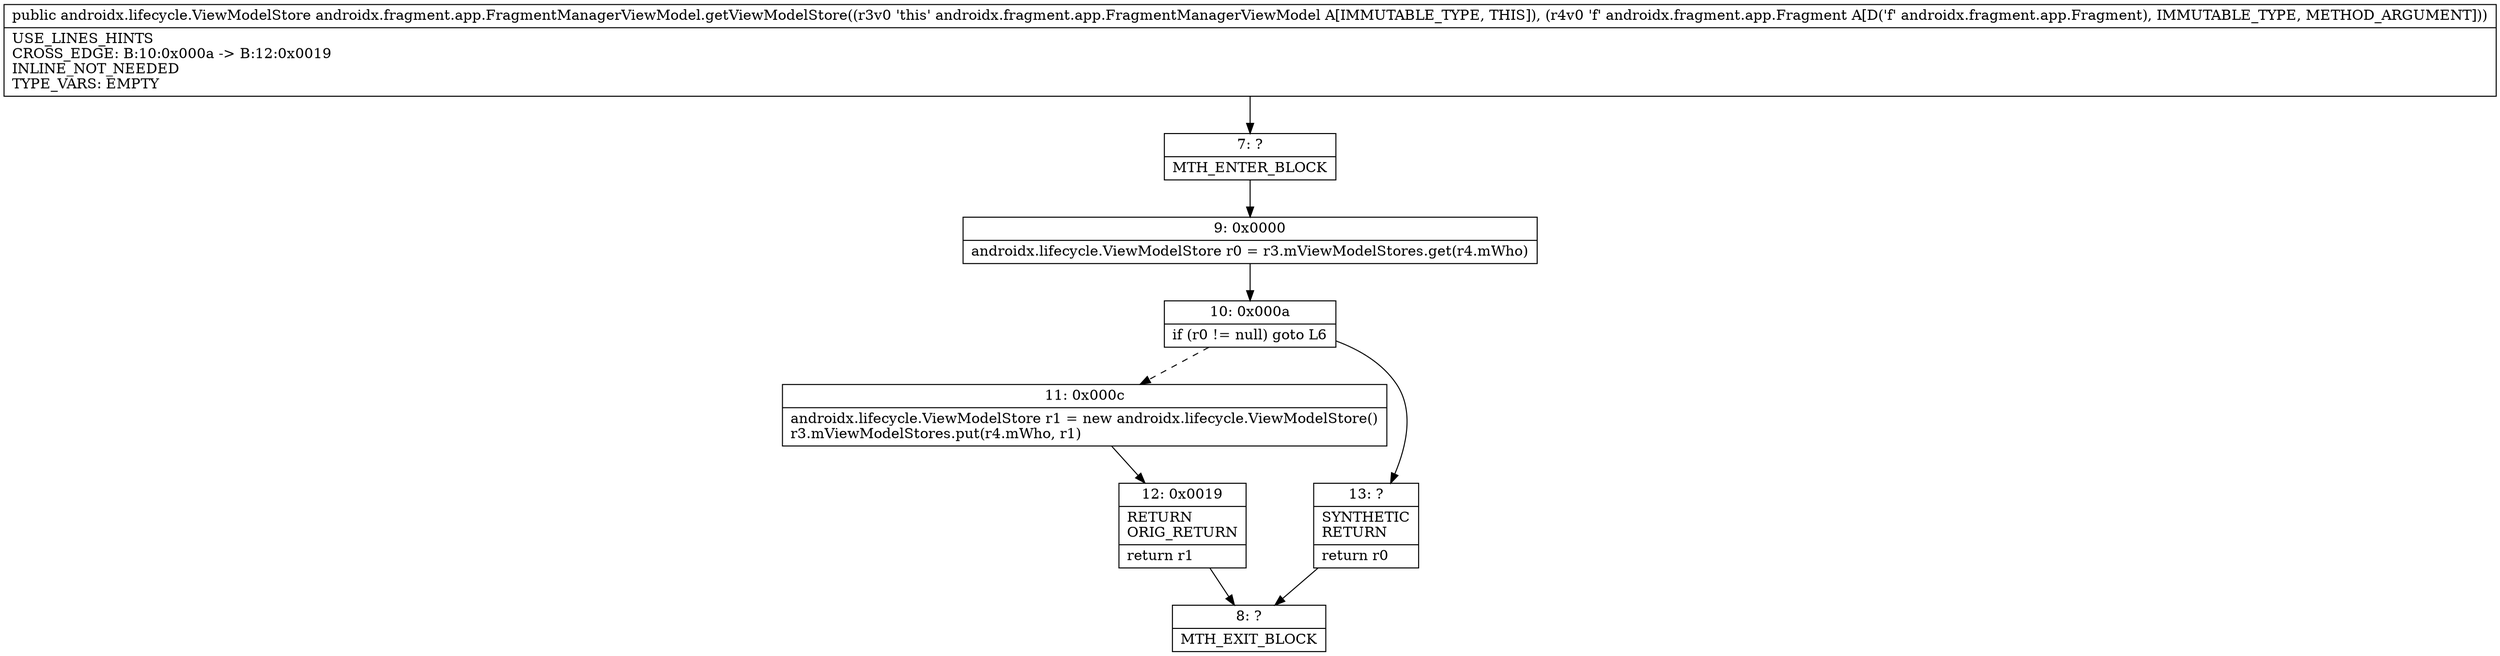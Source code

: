 digraph "CFG forandroidx.fragment.app.FragmentManagerViewModel.getViewModelStore(Landroidx\/fragment\/app\/Fragment;)Landroidx\/lifecycle\/ViewModelStore;" {
Node_7 [shape=record,label="{7\:\ ?|MTH_ENTER_BLOCK\l}"];
Node_9 [shape=record,label="{9\:\ 0x0000|androidx.lifecycle.ViewModelStore r0 = r3.mViewModelStores.get(r4.mWho)\l}"];
Node_10 [shape=record,label="{10\:\ 0x000a|if (r0 != null) goto L6\l}"];
Node_11 [shape=record,label="{11\:\ 0x000c|androidx.lifecycle.ViewModelStore r1 = new androidx.lifecycle.ViewModelStore()\lr3.mViewModelStores.put(r4.mWho, r1)\l}"];
Node_12 [shape=record,label="{12\:\ 0x0019|RETURN\lORIG_RETURN\l|return r1\l}"];
Node_8 [shape=record,label="{8\:\ ?|MTH_EXIT_BLOCK\l}"];
Node_13 [shape=record,label="{13\:\ ?|SYNTHETIC\lRETURN\l|return r0\l}"];
MethodNode[shape=record,label="{public androidx.lifecycle.ViewModelStore androidx.fragment.app.FragmentManagerViewModel.getViewModelStore((r3v0 'this' androidx.fragment.app.FragmentManagerViewModel A[IMMUTABLE_TYPE, THIS]), (r4v0 'f' androidx.fragment.app.Fragment A[D('f' androidx.fragment.app.Fragment), IMMUTABLE_TYPE, METHOD_ARGUMENT]))  | USE_LINES_HINTS\lCROSS_EDGE: B:10:0x000a \-\> B:12:0x0019\lINLINE_NOT_NEEDED\lTYPE_VARS: EMPTY\l}"];
MethodNode -> Node_7;Node_7 -> Node_9;
Node_9 -> Node_10;
Node_10 -> Node_11[style=dashed];
Node_10 -> Node_13;
Node_11 -> Node_12;
Node_12 -> Node_8;
Node_13 -> Node_8;
}

